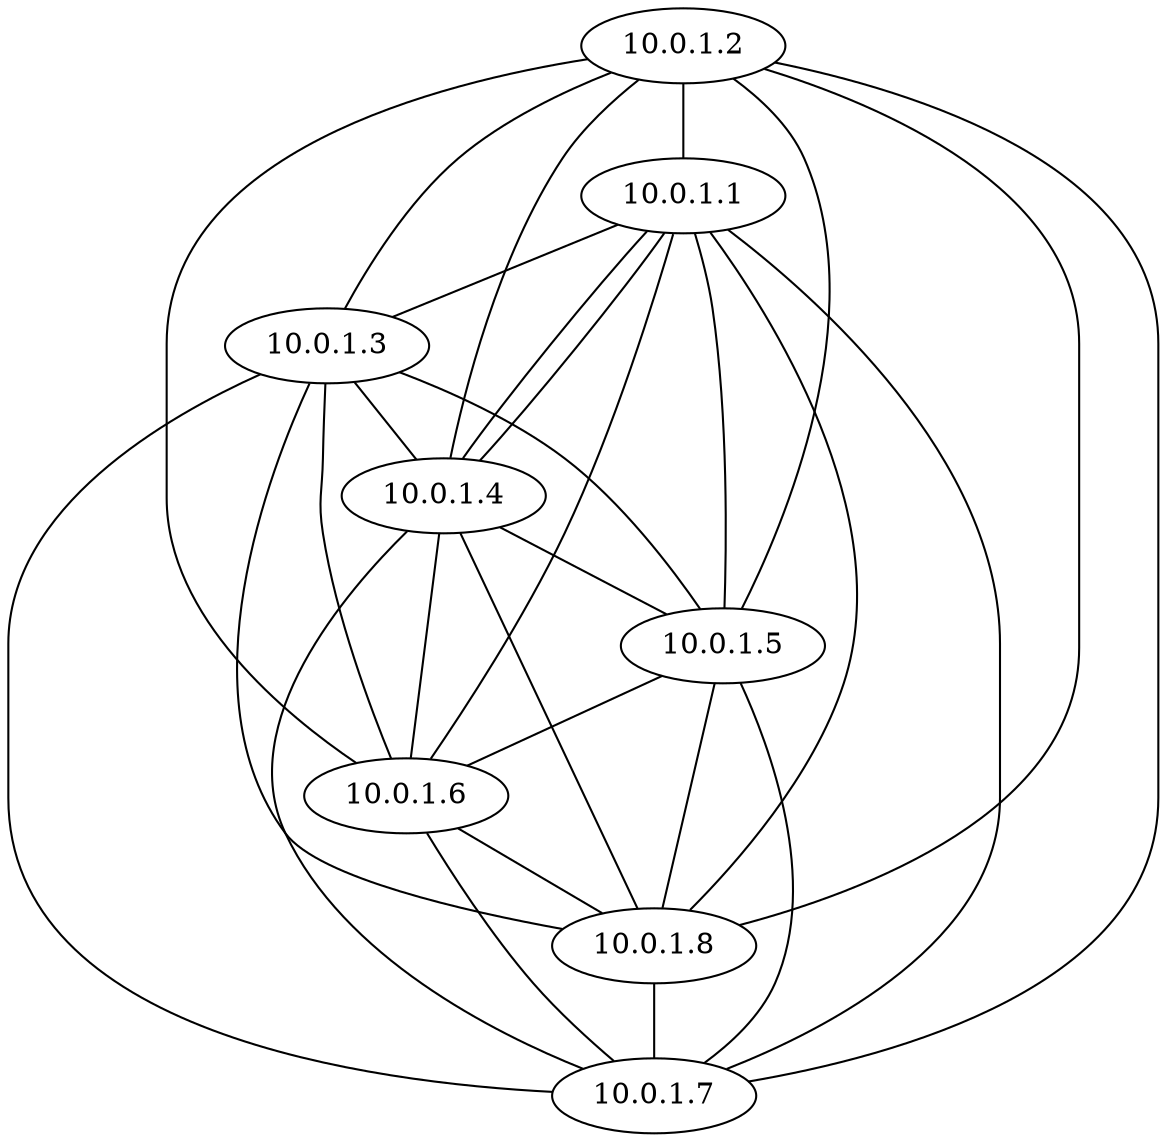 graph untitled
	{
		"10.0.1.1" -- "10.0.1.6";
		"10.0.1.1" -- "10.0.1.7";
		"10.0.1.1" -- "10.0.1.8";
		"10.0.1.1" -- "10.0.1.5";
		"10.0.1.1" -- "10.0.1.4";
		"10.0.1.1" -- "10.0.1.3";
		"10.0.1.1" -- "10.0.1.4";
    "10.0.1.2" -- "10.0.1.3";
		"10.0.1.2" -- "10.0.1.1";
		"10.0.1.2" -- "10.0.1.8";
		"10.0.1.2" -- "10.0.1.4";
		"10.0.1.2" -- "10.0.1.6";
		"10.0.1.2" -- "10.0.1.7";
		"10.0.1.2" -- "10.0.1.5";
		"10.0.1.3" -- "10.0.1.6";
		"10.0.1.3" -- "10.0.1.7";
		"10.0.1.3" -- "10.0.1.8";
		"10.0.1.3" -- "10.0.1.5";
		"10.0.1.3" -- "10.0.1.4";
		"10.0.1.4" -- "10.0.1.5";
		"10.0.1.4" -- "10.0.1.6";
		"10.0.1.4" -- "10.0.1.7";
		"10.0.1.4" -- "10.0.1.8";
		"10.0.1.5" -- "10.0.1.6";
		"10.0.1.5" -- "10.0.1.7";
		"10.0.1.5" -- "10.0.1.8";
		"10.0.1.6" -- "10.0.1.7";
		"10.0.1.6" -- "10.0.1.8";
		"10.0.1.8" -- "10.0.1.7";
	}